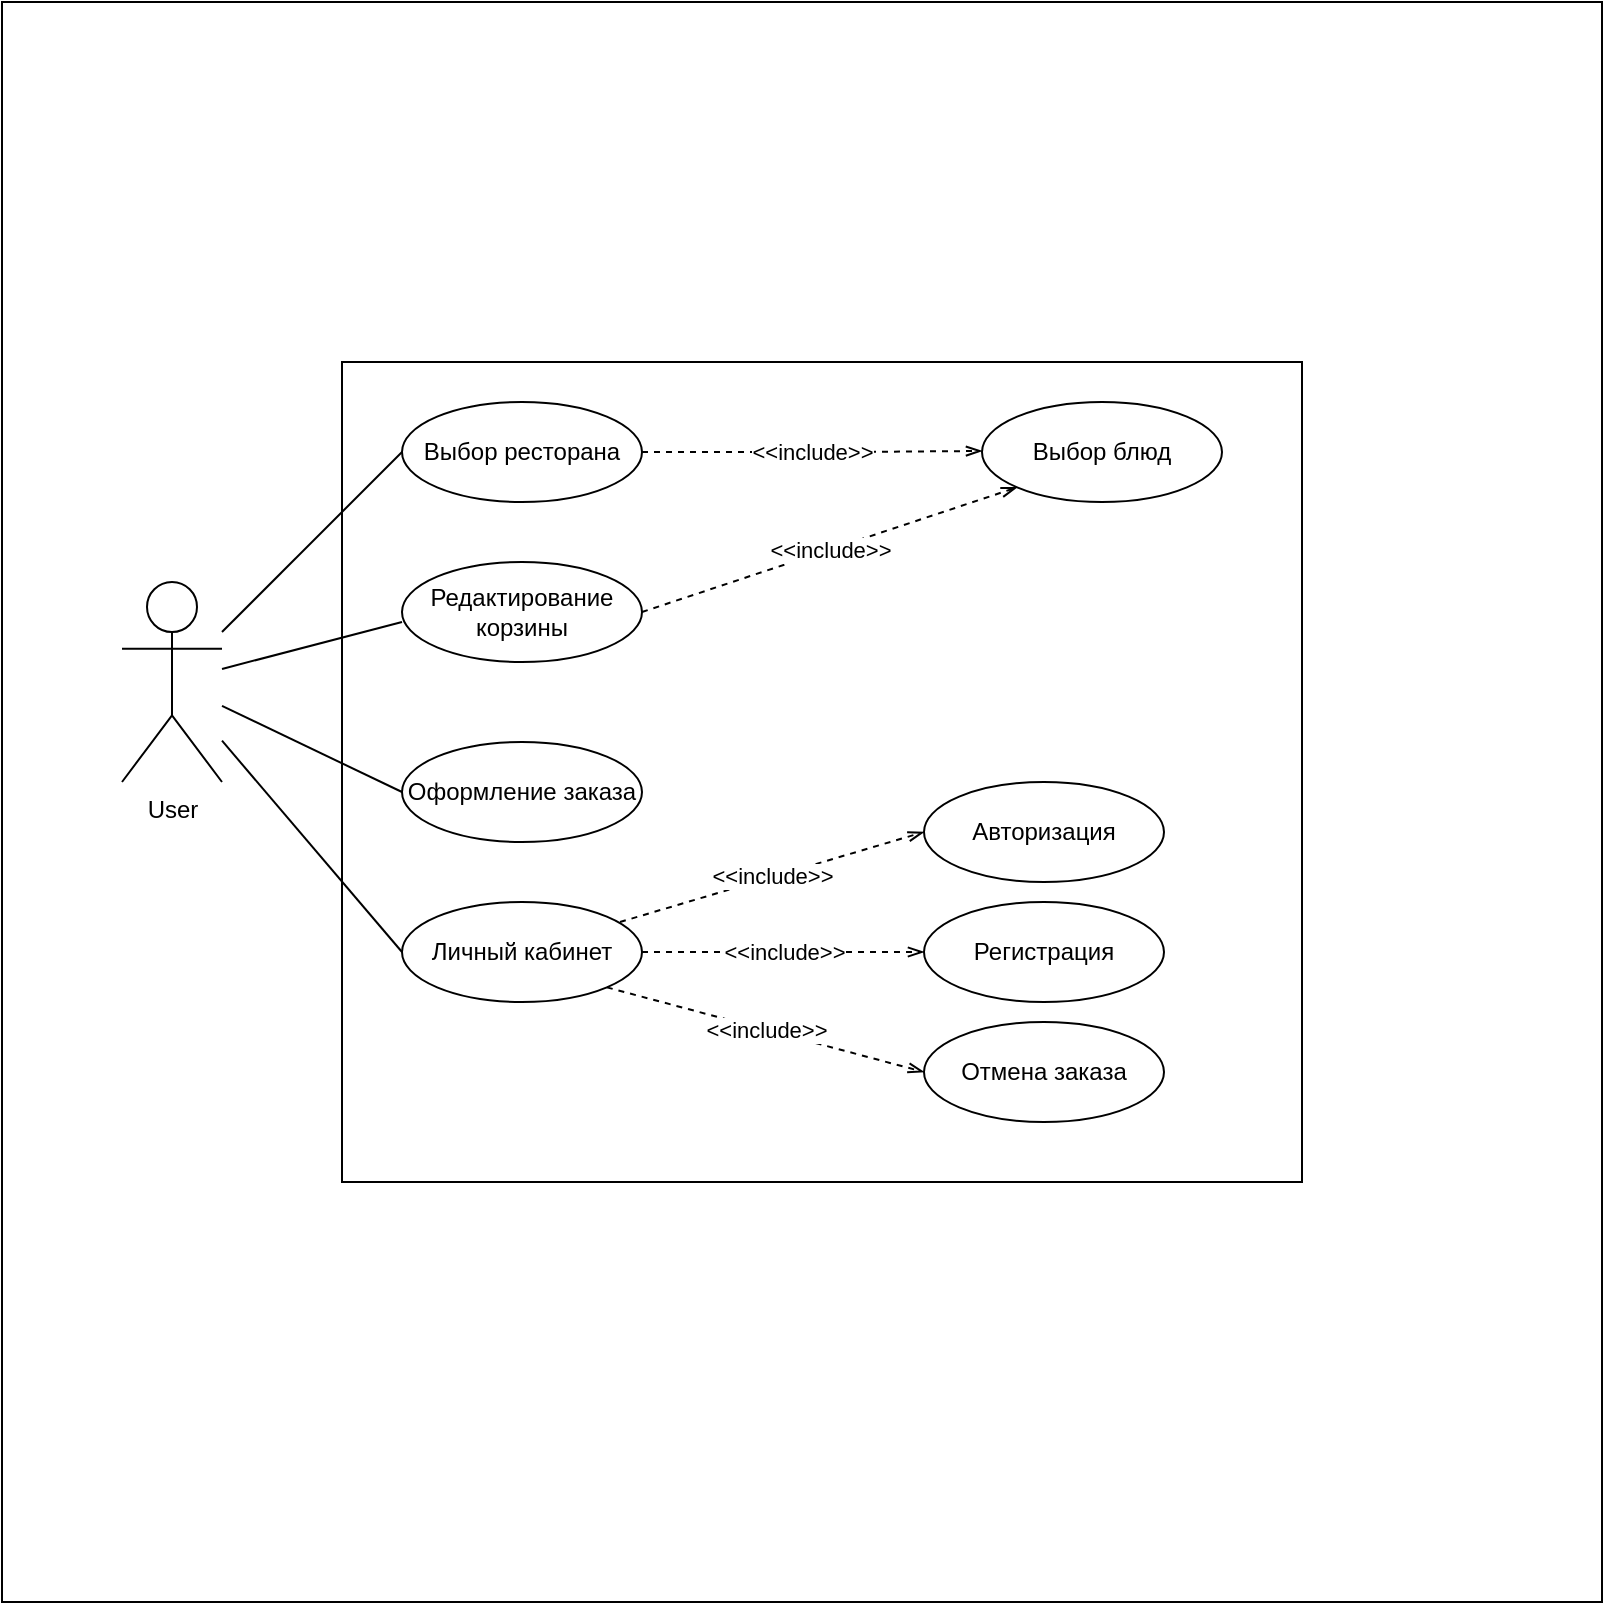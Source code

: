 <mxfile version="13.11.0" type="github"><diagram id="IdrKdRC4BJ3Re8RlxE1Y" name="Page-1"><mxGraphModel dx="1038" dy="556" grid="1" gridSize="10" guides="1" tooltips="1" connect="1" arrows="1" fold="1" page="1" pageScale="1" pageWidth="827" pageHeight="1169" math="0" shadow="0"><root><mxCell id="0"/><mxCell id="1" parent="0"/><mxCell id="tRigINGqeOK2_osu7pa3-29" value="" style="whiteSpace=wrap;html=1;aspect=fixed;" parent="1" vertex="1"><mxGeometry x="720" y="10" width="800" height="800" as="geometry"/></mxCell><mxCell id="tRigINGqeOK2_osu7pa3-2" value="User" style="shape=umlActor;verticalLabelPosition=bottom;verticalAlign=top;html=1;outlineConnect=0;" parent="1" vertex="1"><mxGeometry x="780" y="300" width="50" height="100" as="geometry"/></mxCell><mxCell id="tRigINGqeOK2_osu7pa3-3" value="" style="rounded=0;whiteSpace=wrap;html=1;" parent="1" vertex="1"><mxGeometry x="890" y="190" width="480" height="410" as="geometry"/></mxCell><mxCell id="tRigINGqeOK2_osu7pa3-4" value="Выбор ресторана" style="ellipse;whiteSpace=wrap;html=1;" parent="1" vertex="1"><mxGeometry x="920" y="210" width="120" height="50" as="geometry"/></mxCell><mxCell id="tRigINGqeOK2_osu7pa3-5" value="Редактирование&lt;br&gt;корзины" style="ellipse;whiteSpace=wrap;html=1;" parent="1" vertex="1"><mxGeometry x="920" y="290" width="120" height="50" as="geometry"/></mxCell><mxCell id="tRigINGqeOK2_osu7pa3-6" value="Оформление заказа" style="ellipse;whiteSpace=wrap;html=1;" parent="1" vertex="1"><mxGeometry x="920" y="380" width="120" height="50" as="geometry"/></mxCell><mxCell id="tRigINGqeOK2_osu7pa3-7" value="Личный кабинет" style="ellipse;whiteSpace=wrap;html=1;" parent="1" vertex="1"><mxGeometry x="920" y="460" width="120" height="50" as="geometry"/></mxCell><mxCell id="tRigINGqeOK2_osu7pa3-10" value="&amp;lt;&amp;lt;include&amp;gt;&amp;gt;" style="endArrow=openThin;html=1;dashed=1;strokeWidth=1;targetPerimeterSpacing=0;startSize=10;endFill=0;exitX=1;exitY=0.5;exitDx=0;exitDy=0;" parent="1" edge="1" source="tRigINGqeOK2_osu7pa3-4"><mxGeometry relative="1" as="geometry"><mxPoint x="1050" y="234.5" as="sourcePoint"/><mxPoint x="1210" y="234.5" as="targetPoint"/><Array as="points"><mxPoint x="1140" y="235"/></Array></mxGeometry></mxCell><mxCell id="tRigINGqeOK2_osu7pa3-14" value="Выбор блюд" style="ellipse;whiteSpace=wrap;html=1;" parent="1" vertex="1"><mxGeometry x="1210" y="210" width="120" height="50" as="geometry"/></mxCell><mxCell id="tRigINGqeOK2_osu7pa3-30" value="" style="endArrow=none;html=1;strokeWidth=1;entryX=0;entryY=0.5;entryDx=0;entryDy=0;" parent="1" source="tRigINGqeOK2_osu7pa3-2" target="tRigINGqeOK2_osu7pa3-4" edge="1"><mxGeometry width="50" height="50" relative="1" as="geometry"><mxPoint x="920" y="360" as="sourcePoint"/><mxPoint x="970" y="310" as="targetPoint"/></mxGeometry></mxCell><mxCell id="tRigINGqeOK2_osu7pa3-31" value="" style="endArrow=none;html=1;strokeWidth=1;" parent="1" source="tRigINGqeOK2_osu7pa3-2" edge="1"><mxGeometry width="50" height="50" relative="1" as="geometry"><mxPoint x="920" y="360" as="sourcePoint"/><mxPoint x="920" y="320" as="targetPoint"/></mxGeometry></mxCell><mxCell id="tRigINGqeOK2_osu7pa3-32" value="" style="endArrow=none;html=1;strokeWidth=1;entryX=0;entryY=0.5;entryDx=0;entryDy=0;" parent="1" source="tRigINGqeOK2_osu7pa3-2" target="tRigINGqeOK2_osu7pa3-6" edge="1"><mxGeometry width="50" height="50" relative="1" as="geometry"><mxPoint x="920" y="360" as="sourcePoint"/><mxPoint x="970" y="310" as="targetPoint"/></mxGeometry></mxCell><mxCell id="tRigINGqeOK2_osu7pa3-33" value="" style="endArrow=none;html=1;strokeWidth=1;entryX=0;entryY=0.5;entryDx=0;entryDy=0;" parent="1" source="tRigINGqeOK2_osu7pa3-2" target="tRigINGqeOK2_osu7pa3-7" edge="1"><mxGeometry width="50" height="50" relative="1" as="geometry"><mxPoint x="920" y="360" as="sourcePoint"/><mxPoint x="970" y="310" as="targetPoint"/></mxGeometry></mxCell><mxCell id="9A3NebWKyHQkDwpbe4b3-1" value="Авторизация" style="ellipse;whiteSpace=wrap;html=1;" vertex="1" parent="1"><mxGeometry x="1181" y="400" width="120" height="50" as="geometry"/></mxCell><mxCell id="9A3NebWKyHQkDwpbe4b3-2" value="Регистрация" style="ellipse;whiteSpace=wrap;html=1;" vertex="1" parent="1"><mxGeometry x="1181" y="460" width="120" height="50" as="geometry"/></mxCell><mxCell id="9A3NebWKyHQkDwpbe4b3-4" value="Отмена заказа" style="ellipse;whiteSpace=wrap;html=1;" vertex="1" parent="1"><mxGeometry x="1181" y="520" width="120" height="50" as="geometry"/></mxCell><mxCell id="9A3NebWKyHQkDwpbe4b3-6" value="&amp;lt;&amp;lt;include&amp;gt;&amp;gt;" style="endArrow=openThin;html=1;dashed=1;strokeWidth=1;targetPerimeterSpacing=0;startSize=10;endFill=0;entryX=0;entryY=0.5;entryDx=0;entryDy=0;" edge="1" parent="1" target="9A3NebWKyHQkDwpbe4b3-1"><mxGeometry relative="1" as="geometry"><mxPoint x="1029" y="470" as="sourcePoint"/><mxPoint x="1220" y="244.5" as="targetPoint"/><Array as="points"/></mxGeometry></mxCell><mxCell id="9A3NebWKyHQkDwpbe4b3-7" value="&amp;lt;&amp;lt;include&amp;gt;&amp;gt;" style="endArrow=openThin;html=1;dashed=1;strokeWidth=1;targetPerimeterSpacing=0;startSize=10;endFill=0;entryX=0;entryY=0.5;entryDx=0;entryDy=0;exitX=1;exitY=0.5;exitDx=0;exitDy=0;" edge="1" parent="1" source="tRigINGqeOK2_osu7pa3-7" target="9A3NebWKyHQkDwpbe4b3-2"><mxGeometry relative="1" as="geometry"><mxPoint x="1039" y="480" as="sourcePoint"/><mxPoint x="1191" y="435" as="targetPoint"/><Array as="points"/></mxGeometry></mxCell><mxCell id="9A3NebWKyHQkDwpbe4b3-8" value="&amp;lt;&amp;lt;include&amp;gt;&amp;gt;" style="endArrow=openThin;html=1;dashed=1;strokeWidth=1;targetPerimeterSpacing=0;startSize=10;endFill=0;entryX=0;entryY=0.5;entryDx=0;entryDy=0;exitX=1;exitY=1;exitDx=0;exitDy=0;" edge="1" parent="1" source="tRigINGqeOK2_osu7pa3-7" target="9A3NebWKyHQkDwpbe4b3-4"><mxGeometry relative="1" as="geometry"><mxPoint x="1049" y="490" as="sourcePoint"/><mxPoint x="1201" y="445" as="targetPoint"/><Array as="points"/></mxGeometry></mxCell><mxCell id="9A3NebWKyHQkDwpbe4b3-10" value="&amp;lt;&amp;lt;include&amp;gt;&amp;gt;" style="endArrow=openThin;html=1;dashed=1;strokeWidth=1;targetPerimeterSpacing=0;startSize=10;endFill=0;exitX=1;exitY=0.5;exitDx=0;exitDy=0;entryX=0;entryY=1;entryDx=0;entryDy=0;" edge="1" parent="1" source="tRigINGqeOK2_osu7pa3-5" target="tRigINGqeOK2_osu7pa3-14"><mxGeometry relative="1" as="geometry"><mxPoint x="1050" y="245" as="sourcePoint"/><mxPoint x="1220" y="244.5" as="targetPoint"/><Array as="points"/></mxGeometry></mxCell></root></mxGraphModel></diagram></mxfile>